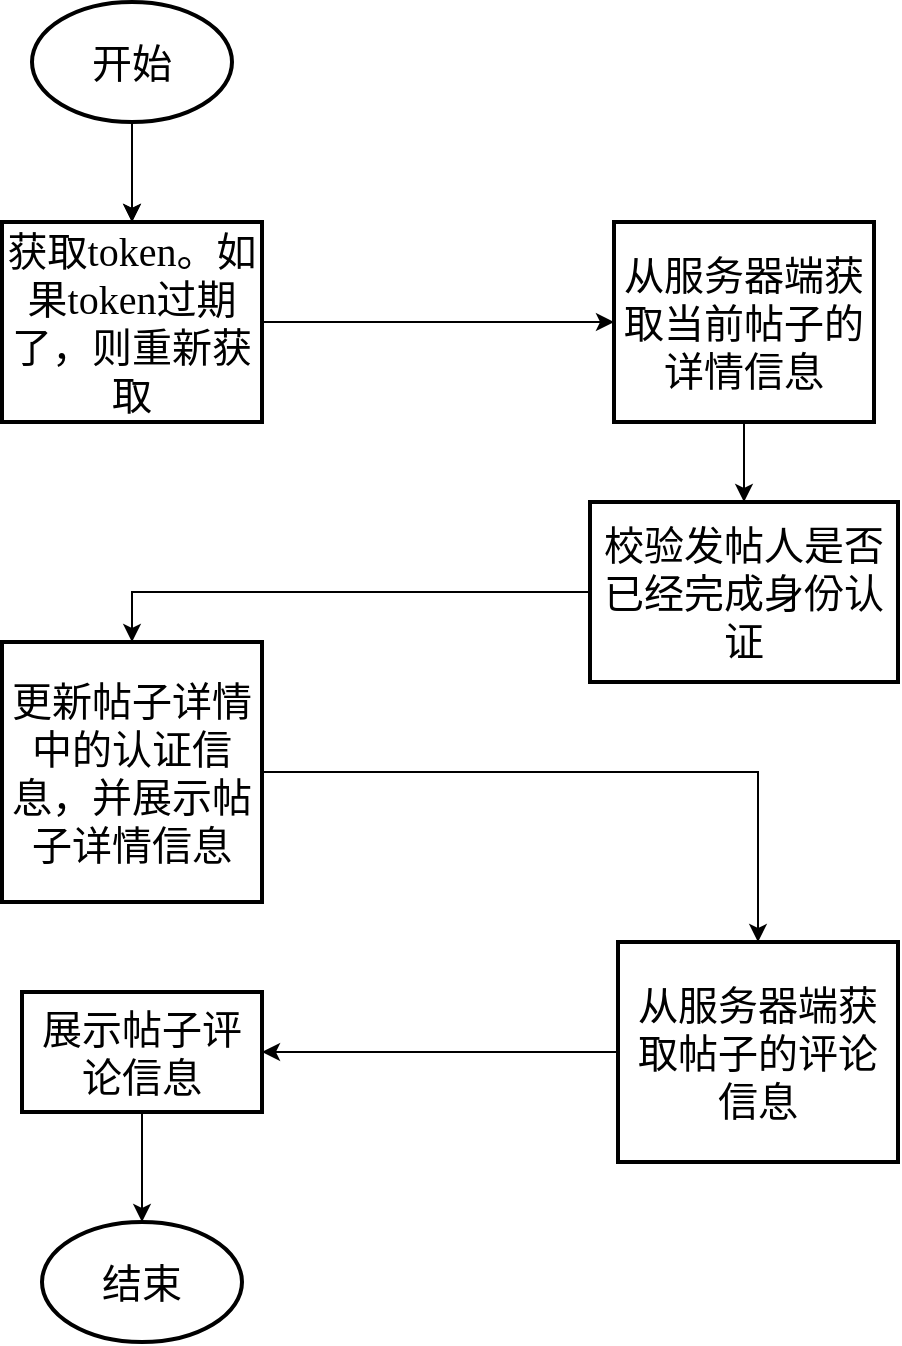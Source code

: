 <mxfile version="15.7.3" type="device" pages="2"><diagram name="页面监听加载" id="mnPf7sqH9tDzqcIN8zVI"><mxGraphModel dx="1024" dy="641" grid="1" gridSize="10" guides="1" tooltips="1" connect="1" arrows="1" fold="1" page="1" pageScale="1" pageWidth="827" pageHeight="1169" math="0" shadow="0"><root><mxCell id="0"/><mxCell id="1" parent="0"/><mxCell id="WXoK6V1U_QoBBOyzU6eC-5" value="" style="edgeStyle=orthogonalEdgeStyle;rounded=0;orthogonalLoop=1;jettySize=auto;html=1;fontFamily=宋体;fontSize=20;" parent="1" source="WXoK6V1U_QoBBOyzU6eC-2" target="WXoK6V1U_QoBBOyzU6eC-4" edge="1"><mxGeometry relative="1" as="geometry"/></mxCell><mxCell id="DZKozP2rykbG9aLjkXL0-3" value="" style="edgeStyle=orthogonalEdgeStyle;rounded=0;orthogonalLoop=1;jettySize=auto;html=1;fontFamily=宋体;fontSize=20;entryX=0.5;entryY=0;entryDx=0;entryDy=0;" parent="1" source="WXoK6V1U_QoBBOyzU6eC-8" target="DZKozP2rykbG9aLjkXL0-2" edge="1"><mxGeometry relative="1" as="geometry"/></mxCell><mxCell id="DZKozP2rykbG9aLjkXL0-5" value="" style="edgeStyle=orthogonalEdgeStyle;rounded=0;orthogonalLoop=1;jettySize=auto;html=1;fontFamily=宋体;fontSize=20;" parent="1" source="DZKozP2rykbG9aLjkXL0-2" target="DZKozP2rykbG9aLjkXL0-4" edge="1"><mxGeometry relative="1" as="geometry"/></mxCell><mxCell id="DZKozP2rykbG9aLjkXL0-7" value="" style="edgeStyle=orthogonalEdgeStyle;rounded=0;orthogonalLoop=1;jettySize=auto;html=1;fontFamily=宋体;fontSize=20;" parent="1" source="DZKozP2rykbG9aLjkXL0-4" target="DZKozP2rykbG9aLjkXL0-6" edge="1"><mxGeometry relative="1" as="geometry"/></mxCell><mxCell id="WXoK6V1U_QoBBOyzU6eC-1" value="开始" style="strokeWidth=2;html=1;shape=mxgraph.flowchart.start_1;whiteSpace=wrap;fontFamily=宋体;fontSize=20;" parent="1" vertex="1"><mxGeometry x="820" y="130" width="100" height="60" as="geometry"/></mxCell><mxCell id="WXoK6V1U_QoBBOyzU6eC-2" value="获取token。如果token过期了，则重新获取" style="whiteSpace=wrap;html=1;strokeWidth=2;fontFamily=宋体;fontSize=20;" parent="1" vertex="1"><mxGeometry x="805" y="240" width="130" height="100" as="geometry"/></mxCell><mxCell id="WXoK6V1U_QoBBOyzU6eC-3" value="" style="edgeStyle=orthogonalEdgeStyle;rounded=0;orthogonalLoop=1;jettySize=auto;html=1;fontFamily=宋体;fontSize=20;" parent="1" source="WXoK6V1U_QoBBOyzU6eC-1" target="WXoK6V1U_QoBBOyzU6eC-2" edge="1"><mxGeometry relative="1" as="geometry"/></mxCell><mxCell id="DZKozP2rykbG9aLjkXL0-1" value="" style="edgeStyle=orthogonalEdgeStyle;rounded=0;orthogonalLoop=1;jettySize=auto;html=1;fontFamily=宋体;fontSize=20;" parent="1" source="WXoK6V1U_QoBBOyzU6eC-1" target="WXoK6V1U_QoBBOyzU6eC-2" edge="1"><mxGeometry relative="1" as="geometry"/></mxCell><mxCell id="DZKozP2rykbG9aLjkXL0-2" value="更新帖子详情中的认证信息，并展示帖子详情信息" style="whiteSpace=wrap;html=1;strokeWidth=2;fontFamily=宋体;fontSize=20;" parent="1" vertex="1"><mxGeometry x="805" y="450" width="130" height="130" as="geometry"/></mxCell><mxCell id="DZKozP2rykbG9aLjkXL0-6" value="展示帖子评论信息" style="whiteSpace=wrap;html=1;strokeWidth=2;fontFamily=宋体;fontSize=20;" parent="1" vertex="1"><mxGeometry x="815" y="625" width="120" height="60" as="geometry"/></mxCell><mxCell id="DZKozP2rykbG9aLjkXL0-10" value="结束" style="strokeWidth=2;html=1;shape=mxgraph.flowchart.start_1;whiteSpace=wrap;fontFamily=宋体;fontSize=20;" parent="1" vertex="1"><mxGeometry x="825" y="740" width="100" height="60" as="geometry"/></mxCell><mxCell id="DZKozP2rykbG9aLjkXL0-11" style="edgeStyle=orthogonalEdgeStyle;rounded=0;orthogonalLoop=1;jettySize=auto;html=1;exitX=0.5;exitY=1;exitDx=0;exitDy=0;entryX=0.5;entryY=0;entryDx=0;entryDy=0;entryPerimeter=0;fontFamily=宋体;fontSize=20;" parent="1" source="DZKozP2rykbG9aLjkXL0-6" target="DZKozP2rykbG9aLjkXL0-10" edge="1"><mxGeometry relative="1" as="geometry"/></mxCell><mxCell id="WXoK6V1U_QoBBOyzU6eC-4" value="从服务器端获取当前帖子的详情信息" style="whiteSpace=wrap;html=1;strokeWidth=2;fontFamily=宋体;fontSize=20;" parent="1" vertex="1"><mxGeometry x="1111" y="240" width="130" height="100" as="geometry"/></mxCell><mxCell id="WXoK6V1U_QoBBOyzU6eC-8" value="校验发帖人是否已经完成身份认证" style="whiteSpace=wrap;html=1;strokeWidth=2;fontFamily=宋体;fontSize=20;" parent="1" vertex="1"><mxGeometry x="1099" y="380" width="154" height="90" as="geometry"/></mxCell><mxCell id="WXoK6V1U_QoBBOyzU6eC-9" value="" style="edgeStyle=orthogonalEdgeStyle;rounded=0;orthogonalLoop=1;jettySize=auto;html=1;fontFamily=宋体;fontSize=20;" parent="1" source="WXoK6V1U_QoBBOyzU6eC-4" target="WXoK6V1U_QoBBOyzU6eC-8" edge="1"><mxGeometry relative="1" as="geometry"/></mxCell><mxCell id="DZKozP2rykbG9aLjkXL0-4" value="从服务器端获取帖子的评论信息" style="whiteSpace=wrap;html=1;strokeWidth=2;fontFamily=宋体;fontSize=20;" parent="1" vertex="1"><mxGeometry x="1113" y="600" width="140" height="110" as="geometry"/></mxCell></root></mxGraphModel></diagram><diagram id="Mt5rmUnGLSHcxJZyz4dg" name="发表评论"><mxGraphModel dx="1024" dy="641" grid="1" gridSize="10" guides="1" tooltips="1" connect="1" arrows="1" fold="1" page="1" pageScale="1" pageWidth="827" pageHeight="1169" math="0" shadow="0"><root><mxCell id="0"/><mxCell id="1" parent="0"/><mxCell id="8KnBOuARu3nVTLG8tP7J-17" value="" style="edgeStyle=orthogonalEdgeStyle;rounded=0;orthogonalLoop=1;jettySize=auto;html=1;fontSize=20;fontFamily=宋体;" parent="1" source="8KnBOuARu3nVTLG8tP7J-14" target="8KnBOuARu3nVTLG8tP7J-16" edge="1"><mxGeometry relative="1" as="geometry"/></mxCell><mxCell id="8KnBOuARu3nVTLG8tP7J-26" style="edgeStyle=orthogonalEdgeStyle;rounded=0;orthogonalLoop=1;jettySize=auto;html=1;exitX=1;exitY=0.5;exitDx=0;exitDy=0;entryX=0;entryY=0.5;entryDx=0;entryDy=0;fontSize=20;fontFamily=宋体;" parent="1" source="8KnBOuARu3nVTLG8tP7J-24" target="8KnBOuARu3nVTLG8tP7J-12" edge="1"><mxGeometry relative="1" as="geometry"/></mxCell><mxCell id="8KnBOuARu3nVTLG8tP7J-1" value="开始" style="strokeWidth=2;html=1;shape=mxgraph.flowchart.start_1;whiteSpace=wrap;fontSize=20;fontFamily=宋体;" parent="1" vertex="1"><mxGeometry x="670" y="60" width="100" height="60" as="geometry"/></mxCell><mxCell id="LwHUdRoNmq698C66tH3g-1" style="edgeStyle=orthogonalEdgeStyle;rounded=0;orthogonalLoop=1;jettySize=auto;html=1;exitX=0;exitY=0.5;exitDx=0;exitDy=0;entryX=0.5;entryY=0;entryDx=0;entryDy=0;entryPerimeter=0;fontFamily=宋体;fontSize=20;strokeWidth=2;" edge="1" parent="1" source="8KnBOuARu3nVTLG8tP7J-2" target="8KnBOuARu3nVTLG8tP7J-29"><mxGeometry relative="1" as="geometry"><Array as="points"><mxPoint x="570" y="220"/><mxPoint x="570" y="810"/><mxPoint x="720" y="810"/></Array></mxGeometry></mxCell><mxCell id="LwHUdRoNmq698C66tH3g-2" value="N" style="edgeLabel;html=1;align=center;verticalAlign=middle;resizable=0;points=[];fontSize=20;fontFamily=宋体;" vertex="1" connectable="0" parent="LwHUdRoNmq698C66tH3g-1"><mxGeometry x="0.025" y="-2" relative="1" as="geometry"><mxPoint as="offset"/></mxGeometry></mxCell><mxCell id="8KnBOuARu3nVTLG8tP7J-2" value="是否已登录？" style="rhombus;whiteSpace=wrap;html=1;strokeWidth=2;fontSize=20;fontFamily=宋体;" parent="1" vertex="1"><mxGeometry x="655" y="160" width="130" height="120" as="geometry"/></mxCell><mxCell id="8KnBOuARu3nVTLG8tP7J-3" value="" style="edgeStyle=orthogonalEdgeStyle;rounded=0;orthogonalLoop=1;jettySize=auto;html=1;fontSize=20;fontFamily=宋体;" parent="1" source="8KnBOuARu3nVTLG8tP7J-1" target="8KnBOuARu3nVTLG8tP7J-2" edge="1"><mxGeometry relative="1" as="geometry"/></mxCell><mxCell id="8KnBOuARu3nVTLG8tP7J-4" value="校验评论内容是否为空" style="whiteSpace=wrap;html=1;strokeWidth=2;fontSize=20;fontFamily=宋体;" parent="1" vertex="1"><mxGeometry x="660" y="350" width="120" height="60" as="geometry"/></mxCell><mxCell id="8KnBOuARu3nVTLG8tP7J-5" value="Y" style="edgeStyle=orthogonalEdgeStyle;rounded=0;orthogonalLoop=1;jettySize=auto;html=1;fontSize=20;fontFamily=宋体;" parent="1" source="8KnBOuARu3nVTLG8tP7J-2" target="8KnBOuARu3nVTLG8tP7J-4" edge="1"><mxGeometry relative="1" as="geometry"/></mxCell><mxCell id="8KnBOuARu3nVTLG8tP7J-16" value="重新向服务端获取新的评论区信息" style="whiteSpace=wrap;html=1;strokeWidth=2;fontSize=20;fontFamily=宋体;" parent="1" vertex="1"><mxGeometry x="660" y="620" width="120" height="90" as="geometry"/></mxCell><mxCell id="8KnBOuARu3nVTLG8tP7J-24" value="将评论内容和对应的评论id发送到服务端" style="whiteSpace=wrap;html=1;strokeWidth=2;fontSize=20;fontFamily=宋体;" parent="1" vertex="1"><mxGeometry x="660" y="450" width="120" height="110" as="geometry"/></mxCell><mxCell id="8KnBOuARu3nVTLG8tP7J-25" value="" style="edgeStyle=orthogonalEdgeStyle;rounded=0;orthogonalLoop=1;jettySize=auto;html=1;fontSize=20;fontFamily=宋体;" parent="1" source="8KnBOuARu3nVTLG8tP7J-4" target="8KnBOuARu3nVTLG8tP7J-24" edge="1"><mxGeometry relative="1" as="geometry"/></mxCell><mxCell id="8KnBOuARu3nVTLG8tP7J-29" value="结束" style="strokeWidth=2;html=1;shape=mxgraph.flowchart.start_1;whiteSpace=wrap;fontSize=20;fontFamily=宋体;" parent="1" vertex="1"><mxGeometry x="670" y="850" width="100" height="60" as="geometry"/></mxCell><mxCell id="8KnBOuARu3nVTLG8tP7J-30" style="edgeStyle=orthogonalEdgeStyle;rounded=0;orthogonalLoop=1;jettySize=auto;html=1;exitX=0.5;exitY=1;exitDx=0;exitDy=0;entryX=0.5;entryY=0;entryDx=0;entryDy=0;entryPerimeter=0;fontSize=20;fontFamily=宋体;" parent="1" source="8KnBOuARu3nVTLG8tP7J-16" target="8KnBOuARu3nVTLG8tP7J-29" edge="1"><mxGeometry relative="1" as="geometry"/></mxCell><mxCell id="8KnBOuARu3nVTLG8tP7J-12" value="服务端审核评论内容是否合规" style="whiteSpace=wrap;html=1;strokeWidth=2;fontSize=20;fontFamily=宋体;" parent="1" vertex="1"><mxGeometry x="950" y="452.5" width="120" height="105" as="geometry"/></mxCell><mxCell id="8KnBOuARu3nVTLG8tP7J-14" value="更新帖子的评论区信息" style="whiteSpace=wrap;html=1;strokeWidth=2;fontSize=20;fontFamily=宋体;" parent="1" vertex="1"><mxGeometry x="950" y="635" width="120" height="60" as="geometry"/></mxCell><mxCell id="8KnBOuARu3nVTLG8tP7J-15" value="" style="edgeStyle=orthogonalEdgeStyle;rounded=0;orthogonalLoop=1;jettySize=auto;html=1;fontSize=20;fontFamily=宋体;" parent="1" source="8KnBOuARu3nVTLG8tP7J-12" target="8KnBOuARu3nVTLG8tP7J-14" edge="1"><mxGeometry relative="1" as="geometry"/></mxCell></root></mxGraphModel></diagram></mxfile>